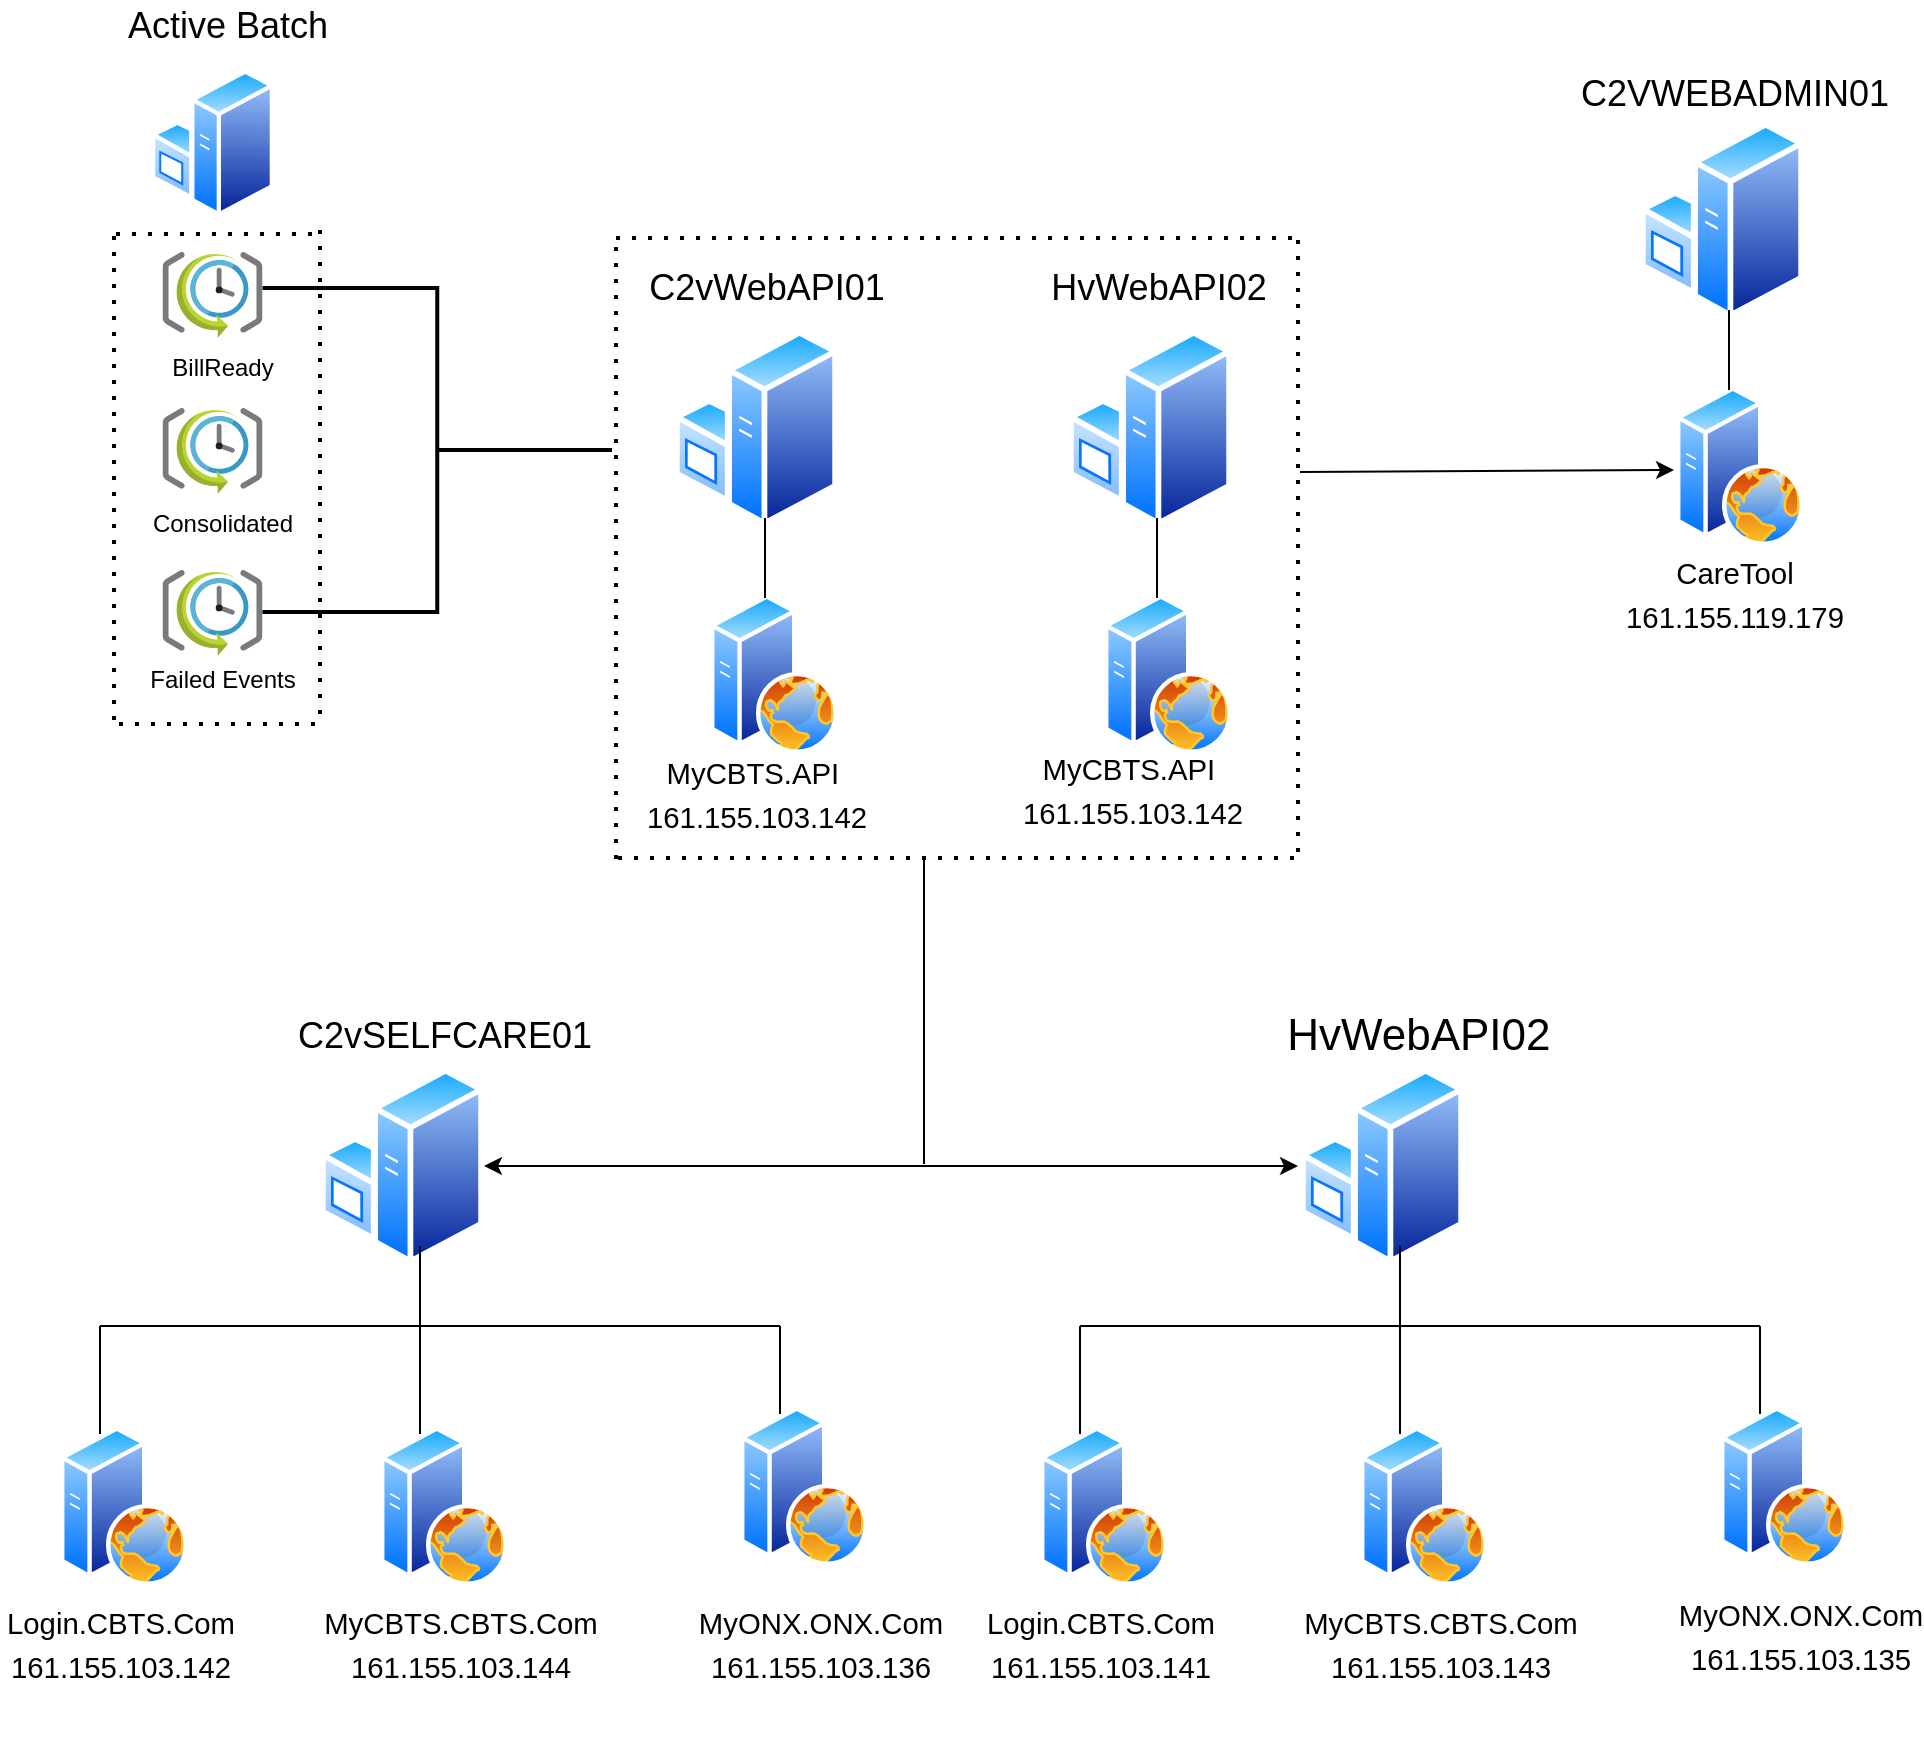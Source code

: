 <mxfile version="13.6.4" type="github">
  <diagram id="UaBOg7NRYQEvOSAlGZFX" name="Page-1">
    <mxGraphModel dx="1038" dy="1380" grid="0" gridSize="10" guides="1" tooltips="1" connect="1" arrows="1" fold="1" page="0" pageScale="1" pageWidth="850" pageHeight="1100" math="0" shadow="0">
      <root>
        <mxCell id="0" />
        <mxCell id="1" parent="0" />
        <mxCell id="CKnKhqa90vAhy_oCb2sV-1" value="" style="aspect=fixed;perimeter=ellipsePerimeter;html=1;align=center;shadow=0;dashed=0;spacingTop=3;image;image=img/lib/active_directory/windows_server.svg;" parent="1" vertex="1">
          <mxGeometry x="170" y="120" width="82" height="100" as="geometry" />
        </mxCell>
        <mxCell id="CKnKhqa90vAhy_oCb2sV-2" value="C2vSELFCARE01" style="text;html=1;align=center;verticalAlign=middle;resizable=0;points=[];autosize=1;fontSize=18;" parent="1" vertex="1">
          <mxGeometry x="152" y="90" width="160" height="30" as="geometry" />
        </mxCell>
        <mxCell id="CKnKhqa90vAhy_oCb2sV-3" value="" style="aspect=fixed;perimeter=ellipsePerimeter;html=1;align=center;shadow=0;dashed=0;spacingTop=3;image;image=img/lib/active_directory/web_server.svg;fontSize=18;" parent="1" vertex="1">
          <mxGeometry x="40" y="300" width="64" height="80" as="geometry" />
        </mxCell>
        <mxCell id="CKnKhqa90vAhy_oCb2sV-5" value="" style="aspect=fixed;perimeter=ellipsePerimeter;html=1;align=center;shadow=0;dashed=0;spacingTop=3;image;image=img/lib/active_directory/web_server.svg;fontSize=18;" parent="1" vertex="1">
          <mxGeometry x="200" y="300" width="64" height="80" as="geometry" />
        </mxCell>
        <mxCell id="CKnKhqa90vAhy_oCb2sV-6" value="" style="aspect=fixed;perimeter=ellipsePerimeter;html=1;align=center;shadow=0;dashed=0;spacingTop=3;image;image=img/lib/active_directory/web_server.svg;fontSize=18;" parent="1" vertex="1">
          <mxGeometry x="380" y="290" width="64" height="80" as="geometry" />
        </mxCell>
        <mxCell id="CKnKhqa90vAhy_oCb2sV-7" value="" style="endArrow=none;html=1;fontSize=18;" parent="1" edge="1">
          <mxGeometry width="50" height="50" relative="1" as="geometry">
            <mxPoint x="220" y="250" as="sourcePoint" />
            <mxPoint x="220" y="210" as="targetPoint" />
          </mxGeometry>
        </mxCell>
        <mxCell id="CKnKhqa90vAhy_oCb2sV-8" value="" style="endArrow=none;html=1;fontSize=18;labelBackgroundColor=#ffffff;" parent="1" edge="1">
          <mxGeometry width="50" height="50" relative="1" as="geometry">
            <mxPoint x="60" y="250" as="sourcePoint" />
            <mxPoint x="400" y="250" as="targetPoint" />
          </mxGeometry>
        </mxCell>
        <mxCell id="CKnKhqa90vAhy_oCb2sV-9" value="" style="endArrow=none;html=1;fontSize=18;" parent="1" edge="1">
          <mxGeometry width="50" height="50" relative="1" as="geometry">
            <mxPoint x="60" y="304" as="sourcePoint" />
            <mxPoint x="60" y="250" as="targetPoint" />
          </mxGeometry>
        </mxCell>
        <mxCell id="CKnKhqa90vAhy_oCb2sV-10" value="" style="endArrow=none;html=1;fontSize=18;" parent="1" edge="1">
          <mxGeometry width="50" height="50" relative="1" as="geometry">
            <mxPoint x="220" y="304" as="sourcePoint" />
            <mxPoint x="220" y="250" as="targetPoint" />
          </mxGeometry>
        </mxCell>
        <mxCell id="CKnKhqa90vAhy_oCb2sV-11" value="" style="endArrow=none;html=1;fontSize=18;jumpSize=5;startSize=6;" parent="1" edge="1">
          <mxGeometry width="50" height="50" relative="1" as="geometry">
            <mxPoint x="400" y="294" as="sourcePoint" />
            <mxPoint x="400" y="250" as="targetPoint" />
          </mxGeometry>
        </mxCell>
        <mxCell id="CKnKhqa90vAhy_oCb2sV-12" value="&lt;font face=&quot;calibri, sans-serif&quot;&gt;&lt;span style=&quot;font-size: 14.667px&quot;&gt;Login.CBTS.Com &lt;br&gt;&lt;/span&gt;&lt;/font&gt;&lt;span style=&quot;font-size: 11pt ; font-family: &amp;#34;calibri&amp;#34; , sans-serif&quot;&gt;161.155.103.142&lt;/span&gt;&lt;font face=&quot;calibri, sans-serif&quot;&gt;&lt;span style=&quot;font-size: 14.667px&quot;&gt;&lt;br&gt;&lt;br&gt;&lt;/span&gt;&lt;/font&gt;" style="text;html=1;align=center;verticalAlign=middle;resizable=0;points=[];autosize=1;fontSize=18;" parent="1" vertex="1">
          <mxGeometry x="10" y="380" width="120" height="80" as="geometry" />
        </mxCell>
        <mxCell id="CKnKhqa90vAhy_oCb2sV-13" value="&lt;font face=&quot;calibri, sans-serif&quot;&gt;&lt;span style=&quot;font-size: 14.667px&quot;&gt;MyCBTS.CBTS.Com &lt;br&gt;&lt;/span&gt;&lt;/font&gt;&lt;span style=&quot;font-size: 11pt ; font-family: &amp;#34;calibri&amp;#34; , sans-serif&quot;&gt;161.155.103.144&lt;/span&gt;&lt;font face=&quot;calibri, sans-serif&quot;&gt;&lt;span style=&quot;font-size: 14.667px&quot;&gt;&lt;br&gt;&lt;br&gt;&lt;/span&gt;&lt;/font&gt;" style="text;html=1;align=center;verticalAlign=middle;resizable=0;points=[];autosize=1;fontSize=18;" parent="1" vertex="1">
          <mxGeometry x="175" y="380" width="130" height="80" as="geometry" />
        </mxCell>
        <mxCell id="CKnKhqa90vAhy_oCb2sV-14" value="&lt;font face=&quot;calibri, sans-serif&quot;&gt;&lt;span style=&quot;font-size: 14.667px&quot;&gt;MyONX.ONX.Com &lt;br&gt;&lt;/span&gt;&lt;/font&gt;&lt;span style=&quot;font-size: 11pt ; font-family: &amp;#34;calibri&amp;#34; , sans-serif&quot;&gt;161.155.103.136&lt;/span&gt;&lt;font face=&quot;calibri, sans-serif&quot;&gt;&lt;span style=&quot;font-size: 14.667px&quot;&gt;&lt;br&gt;&lt;br&gt;&lt;/span&gt;&lt;/font&gt;" style="text;html=1;align=center;verticalAlign=middle;resizable=0;points=[];autosize=1;fontSize=18;" parent="1" vertex="1">
          <mxGeometry x="360" y="380" width="120" height="80" as="geometry" />
        </mxCell>
        <mxCell id="CKnKhqa90vAhy_oCb2sV-16" value="" style="aspect=fixed;perimeter=ellipsePerimeter;html=1;align=center;shadow=0;dashed=0;spacingTop=3;image;image=img/lib/active_directory/windows_server.svg;" parent="1" vertex="1">
          <mxGeometry x="660" y="120" width="82" height="100" as="geometry" />
        </mxCell>
        <mxCell id="CKnKhqa90vAhy_oCb2sV-17" value="&lt;span style=&quot;font-size: 22px; font-family: calibri, sans-serif;&quot;&gt;HvWebAPI02&amp;nbsp;&lt;/span&gt;" style="text;html=1;align=center;verticalAlign=middle;resizable=0;points=[];autosize=1;fontSize=22;" parent="1" vertex="1">
          <mxGeometry x="652" y="90" width="140" height="30" as="geometry" />
        </mxCell>
        <mxCell id="CKnKhqa90vAhy_oCb2sV-18" value="" style="aspect=fixed;perimeter=ellipsePerimeter;html=1;align=center;shadow=0;dashed=0;spacingTop=3;image;image=img/lib/active_directory/web_server.svg;fontSize=18;" parent="1" vertex="1">
          <mxGeometry x="530" y="300" width="64" height="80" as="geometry" />
        </mxCell>
        <mxCell id="CKnKhqa90vAhy_oCb2sV-19" value="" style="aspect=fixed;perimeter=ellipsePerimeter;html=1;align=center;shadow=0;dashed=0;spacingTop=3;image;image=img/lib/active_directory/web_server.svg;fontSize=18;" parent="1" vertex="1">
          <mxGeometry x="690" y="300" width="64" height="80" as="geometry" />
        </mxCell>
        <mxCell id="CKnKhqa90vAhy_oCb2sV-20" value="" style="aspect=fixed;perimeter=ellipsePerimeter;html=1;align=center;shadow=0;dashed=0;spacingTop=3;image;image=img/lib/active_directory/web_server.svg;fontSize=18;" parent="1" vertex="1">
          <mxGeometry x="870" y="290" width="64" height="80" as="geometry" />
        </mxCell>
        <mxCell id="CKnKhqa90vAhy_oCb2sV-21" value="" style="endArrow=none;html=1;fontSize=18;" parent="1" edge="1">
          <mxGeometry width="50" height="50" relative="1" as="geometry">
            <mxPoint x="710" y="250" as="sourcePoint" />
            <mxPoint x="710" y="210" as="targetPoint" />
          </mxGeometry>
        </mxCell>
        <mxCell id="CKnKhqa90vAhy_oCb2sV-22" value="" style="endArrow=none;html=1;fontSize=18;labelBackgroundColor=#ffffff;" parent="1" edge="1">
          <mxGeometry width="50" height="50" relative="1" as="geometry">
            <mxPoint x="550" y="250" as="sourcePoint" />
            <mxPoint x="890" y="250" as="targetPoint" />
          </mxGeometry>
        </mxCell>
        <mxCell id="CKnKhqa90vAhy_oCb2sV-23" value="" style="endArrow=none;html=1;fontSize=18;" parent="1" edge="1">
          <mxGeometry width="50" height="50" relative="1" as="geometry">
            <mxPoint x="550" y="304" as="sourcePoint" />
            <mxPoint x="550" y="250" as="targetPoint" />
          </mxGeometry>
        </mxCell>
        <mxCell id="CKnKhqa90vAhy_oCb2sV-24" value="" style="endArrow=none;html=1;fontSize=18;" parent="1" edge="1">
          <mxGeometry width="50" height="50" relative="1" as="geometry">
            <mxPoint x="710" y="304" as="sourcePoint" />
            <mxPoint x="710" y="250" as="targetPoint" />
          </mxGeometry>
        </mxCell>
        <mxCell id="CKnKhqa90vAhy_oCb2sV-25" value="" style="endArrow=none;html=1;fontSize=18;jumpSize=5;startSize=6;" parent="1" edge="1">
          <mxGeometry width="50" height="50" relative="1" as="geometry">
            <mxPoint x="890" y="294" as="sourcePoint" />
            <mxPoint x="890" y="250" as="targetPoint" />
          </mxGeometry>
        </mxCell>
        <mxCell id="CKnKhqa90vAhy_oCb2sV-26" value="&lt;font face=&quot;calibri, sans-serif&quot;&gt;&lt;span style=&quot;font-size: 14.667px&quot;&gt;Login.CBTS.Com &lt;br&gt;&lt;/span&gt;&lt;/font&gt;&lt;span style=&quot;font-size: 11pt ; font-family: &amp;#34;calibri&amp;#34; , sans-serif&quot;&gt;161.155.103.141&lt;/span&gt;&lt;font face=&quot;calibri, sans-serif&quot;&gt;&lt;span style=&quot;font-size: 14.667px&quot;&gt;&lt;br&gt;&lt;br&gt;&lt;/span&gt;&lt;/font&gt;" style="text;html=1;align=center;verticalAlign=middle;resizable=0;points=[];autosize=1;fontSize=18;" parent="1" vertex="1">
          <mxGeometry x="500" y="380" width="120" height="80" as="geometry" />
        </mxCell>
        <mxCell id="CKnKhqa90vAhy_oCb2sV-27" value="&lt;font face=&quot;calibri, sans-serif&quot;&gt;&lt;span style=&quot;font-size: 14.667px&quot;&gt;MyCBTS.CBTS.Com &lt;br&gt;&lt;/span&gt;&lt;/font&gt;&lt;span style=&quot;font-size: 11pt ; font-family: &amp;#34;calibri&amp;#34; , sans-serif&quot;&gt;161.155.103.143&lt;/span&gt;&lt;font face=&quot;calibri, sans-serif&quot;&gt;&lt;span style=&quot;font-size: 14.667px&quot;&gt;&lt;br&gt;&lt;br&gt;&lt;/span&gt;&lt;/font&gt;" style="text;html=1;align=center;verticalAlign=middle;resizable=0;points=[];autosize=1;fontSize=18;" parent="1" vertex="1">
          <mxGeometry x="665" y="380" width="130" height="80" as="geometry" />
        </mxCell>
        <mxCell id="CKnKhqa90vAhy_oCb2sV-28" value="&lt;font face=&quot;calibri, sans-serif&quot;&gt;&lt;span style=&quot;font-size: 14.667px&quot;&gt;MyONX.ONX.Com &lt;br&gt;&lt;/span&gt;&lt;/font&gt;&lt;span style=&quot;font-size: 11pt ; font-family: &amp;#34;calibri&amp;#34; , sans-serif&quot;&gt;161.155.103.135&lt;/span&gt;&lt;font face=&quot;calibri, sans-serif&quot;&gt;&lt;span style=&quot;font-size: 14.667px&quot;&gt;&lt;br&gt;&lt;/span&gt;&lt;/font&gt;" style="text;html=1;align=center;verticalAlign=middle;resizable=0;points=[];autosize=1;fontSize=18;" parent="1" vertex="1">
          <mxGeometry x="850" y="380" width="120" height="50" as="geometry" />
        </mxCell>
        <mxCell id="252ZYm3yr4P4CK1c5qAn-1" value="" style="aspect=fixed;perimeter=ellipsePerimeter;html=1;align=center;shadow=0;dashed=0;spacingTop=3;image;image=img/lib/active_directory/windows_server.svg;" vertex="1" parent="1">
          <mxGeometry x="347" y="-249" width="82" height="100" as="geometry" />
        </mxCell>
        <mxCell id="252ZYm3yr4P4CK1c5qAn-2" value="C2vWebAPI01" style="text;html=1;align=center;verticalAlign=middle;resizable=0;points=[];autosize=1;fontSize=18;" vertex="1" parent="1">
          <mxGeometry x="329" y="-282" width="128" height="26" as="geometry" />
        </mxCell>
        <mxCell id="252ZYm3yr4P4CK1c5qAn-3" value="" style="aspect=fixed;perimeter=ellipsePerimeter;html=1;align=center;shadow=0;dashed=0;spacingTop=3;image;image=img/lib/active_directory/windows_server.svg;" vertex="1" parent="1">
          <mxGeometry x="544" y="-249" width="82" height="100" as="geometry" />
        </mxCell>
        <mxCell id="252ZYm3yr4P4CK1c5qAn-4" value="HvWebAPI02" style="text;html=1;align=center;verticalAlign=middle;resizable=0;points=[];autosize=1;fontSize=18;" vertex="1" parent="1">
          <mxGeometry x="530" y="-282" width="118" height="26" as="geometry" />
        </mxCell>
        <mxCell id="252ZYm3yr4P4CK1c5qAn-5" value="" style="aspect=fixed;perimeter=ellipsePerimeter;html=1;align=center;shadow=0;dashed=0;spacingTop=3;image;image=img/lib/active_directory/web_server.svg;fontSize=18;" vertex="1" parent="1">
          <mxGeometry x="365" y="-116" width="64" height="80" as="geometry" />
        </mxCell>
        <mxCell id="252ZYm3yr4P4CK1c5qAn-6" value="" style="aspect=fixed;perimeter=ellipsePerimeter;html=1;align=center;shadow=0;dashed=0;spacingTop=3;image;image=img/lib/active_directory/web_server.svg;fontSize=18;" vertex="1" parent="1">
          <mxGeometry x="562" y="-116" width="64" height="80" as="geometry" />
        </mxCell>
        <mxCell id="252ZYm3yr4P4CK1c5qAn-7" value="" style="endArrow=none;html=1;fontSize=18;" edge="1" parent="1">
          <mxGeometry width="50" height="50" relative="1" as="geometry">
            <mxPoint x="392.5" y="-114" as="sourcePoint" />
            <mxPoint x="392.5" y="-154" as="targetPoint" />
          </mxGeometry>
        </mxCell>
        <mxCell id="252ZYm3yr4P4CK1c5qAn-9" value="" style="endArrow=none;html=1;fontSize=18;" edge="1" parent="1">
          <mxGeometry width="50" height="50" relative="1" as="geometry">
            <mxPoint x="588.5" y="-114" as="sourcePoint" />
            <mxPoint x="588.5" y="-154" as="targetPoint" />
          </mxGeometry>
        </mxCell>
        <mxCell id="252ZYm3yr4P4CK1c5qAn-10" value="" style="endArrow=none;dashed=1;html=1;dashPattern=1 3;strokeWidth=2;labelBackgroundColor=#ffffff;fontSize=22;" edge="1" parent="1">
          <mxGeometry width="50" height="50" relative="1" as="geometry">
            <mxPoint x="318" y="-294" as="sourcePoint" />
            <mxPoint x="659" y="-294" as="targetPoint" />
          </mxGeometry>
        </mxCell>
        <mxCell id="252ZYm3yr4P4CK1c5qAn-11" value="" style="endArrow=none;dashed=1;html=1;dashPattern=1 3;strokeWidth=2;labelBackgroundColor=#ffffff;fontSize=22;" edge="1" parent="1">
          <mxGeometry width="50" height="50" relative="1" as="geometry">
            <mxPoint x="319" y="16" as="sourcePoint" />
            <mxPoint x="660" y="16" as="targetPoint" />
          </mxGeometry>
        </mxCell>
        <mxCell id="252ZYm3yr4P4CK1c5qAn-13" value="" style="endArrow=none;dashed=1;html=1;dashPattern=1 3;strokeWidth=2;labelBackgroundColor=#ffffff;fontSize=22;" edge="1" parent="1">
          <mxGeometry width="50" height="50" relative="1" as="geometry">
            <mxPoint x="318" y="-289.5" as="sourcePoint" />
            <mxPoint x="318" y="17" as="targetPoint" />
          </mxGeometry>
        </mxCell>
        <mxCell id="252ZYm3yr4P4CK1c5qAn-14" value="" style="endArrow=none;dashed=1;html=1;dashPattern=1 3;strokeWidth=2;labelBackgroundColor=#ffffff;fontSize=22;" edge="1" parent="1">
          <mxGeometry width="50" height="50" relative="1" as="geometry">
            <mxPoint x="659" y="-293" as="sourcePoint" />
            <mxPoint x="659" y="19" as="targetPoint" />
          </mxGeometry>
        </mxCell>
        <mxCell id="252ZYm3yr4P4CK1c5qAn-15" value="&lt;font face=&quot;calibri, sans-serif&quot;&gt;&lt;span style=&quot;font-size: 14.667px&quot;&gt;MyCBTS.API&amp;nbsp;&lt;br&gt;&lt;/span&gt;&lt;/font&gt;&lt;span style=&quot;font-size: 11pt ; font-family: &amp;#34;calibri&amp;#34; , sans-serif&quot;&gt;161.155.103.142&lt;/span&gt;&lt;font face=&quot;calibri, sans-serif&quot;&gt;&lt;span style=&quot;font-size: 14.667px&quot;&gt;&lt;br&gt;&lt;br&gt;&lt;/span&gt;&lt;/font&gt;" style="text;html=1;align=center;verticalAlign=middle;resizable=0;points=[];autosize=1;fontSize=18;" vertex="1" parent="1">
          <mxGeometry x="333" y="-42" width="110" height="74" as="geometry" />
        </mxCell>
        <mxCell id="252ZYm3yr4P4CK1c5qAn-16" value="&lt;span style=&quot;font-family: &amp;#34;calibri&amp;#34; , sans-serif ; font-size: 14.667px&quot;&gt;MyCBTS.API&lt;/span&gt;&lt;font face=&quot;calibri, sans-serif&quot;&gt;&lt;span style=&quot;font-size: 14.667px&quot;&gt;&amp;nbsp;&lt;br&gt;&lt;/span&gt;&lt;/font&gt;&lt;span style=&quot;font-size: 11pt ; font-family: &amp;#34;calibri&amp;#34; , sans-serif&quot;&gt;161.155.103.142&lt;/span&gt;&lt;font face=&quot;calibri, sans-serif&quot;&gt;&lt;span style=&quot;font-size: 14.667px&quot;&gt;&lt;br&gt;&lt;br&gt;&lt;/span&gt;&lt;/font&gt;" style="text;html=1;align=center;verticalAlign=middle;resizable=0;points=[];autosize=1;fontSize=18;" vertex="1" parent="1">
          <mxGeometry x="521" y="-44" width="110" height="74" as="geometry" />
        </mxCell>
        <mxCell id="252ZYm3yr4P4CK1c5qAn-17" value="" style="endArrow=none;html=1;labelBackgroundColor=#ffffff;fontSize=22;" edge="1" parent="1">
          <mxGeometry width="50" height="50" relative="1" as="geometry">
            <mxPoint x="472" y="169" as="sourcePoint" />
            <mxPoint x="472" y="17" as="targetPoint" />
          </mxGeometry>
        </mxCell>
        <mxCell id="252ZYm3yr4P4CK1c5qAn-20" value="" style="endArrow=classic;startArrow=classic;html=1;labelBackgroundColor=#ffffff;fontSize=22;exitX=1;exitY=0.5;exitDx=0;exitDy=0;" edge="1" parent="1" source="CKnKhqa90vAhy_oCb2sV-1">
          <mxGeometry width="50" height="50" relative="1" as="geometry">
            <mxPoint x="276" y="169.5" as="sourcePoint" />
            <mxPoint x="659" y="170" as="targetPoint" />
          </mxGeometry>
        </mxCell>
        <mxCell id="252ZYm3yr4P4CK1c5qAn-21" value="" style="endArrow=classic;html=1;labelBackgroundColor=#ffffff;fontSize=22;" edge="1" parent="1">
          <mxGeometry width="50" height="50" relative="1" as="geometry">
            <mxPoint x="660" y="-177" as="sourcePoint" />
            <mxPoint x="847" y="-178" as="targetPoint" />
          </mxGeometry>
        </mxCell>
        <mxCell id="252ZYm3yr4P4CK1c5qAn-22" value="" style="aspect=fixed;perimeter=ellipsePerimeter;html=1;align=center;shadow=0;dashed=0;spacingTop=3;image;image=img/lib/active_directory/windows_server.svg;" vertex="1" parent="1">
          <mxGeometry x="830" y="-353" width="82" height="100" as="geometry" />
        </mxCell>
        <mxCell id="252ZYm3yr4P4CK1c5qAn-23" value="C2VWEBADMIN01" style="text;html=1;align=center;verticalAlign=middle;resizable=0;points=[];autosize=1;fontSize=18;" vertex="1" parent="1">
          <mxGeometry x="795" y="-379" width="164" height="26" as="geometry" />
        </mxCell>
        <mxCell id="252ZYm3yr4P4CK1c5qAn-24" value="" style="aspect=fixed;perimeter=ellipsePerimeter;html=1;align=center;shadow=0;dashed=0;spacingTop=3;image;image=img/lib/active_directory/web_server.svg;fontSize=18;" vertex="1" parent="1">
          <mxGeometry x="848" y="-220" width="64" height="80" as="geometry" />
        </mxCell>
        <mxCell id="252ZYm3yr4P4CK1c5qAn-25" value="" style="endArrow=none;html=1;fontSize=18;" edge="1" parent="1">
          <mxGeometry width="50" height="50" relative="1" as="geometry">
            <mxPoint x="874.5" y="-218" as="sourcePoint" />
            <mxPoint x="874.5" y="-258" as="targetPoint" />
          </mxGeometry>
        </mxCell>
        <mxCell id="252ZYm3yr4P4CK1c5qAn-26" value="&lt;span style=&quot;font-size: 11pt ; font-family: &amp;#34;calibri&amp;#34; , sans-serif&quot;&gt;CareTool&lt;br&gt;161.155.119.179&lt;/span&gt;&lt;font face=&quot;calibri, sans-serif&quot;&gt;&lt;span style=&quot;font-size: 14.667px&quot;&gt;&lt;br&gt;&lt;br&gt;&lt;/span&gt;&lt;/font&gt;" style="text;html=1;align=center;verticalAlign=middle;resizable=0;points=[];autosize=1;fontSize=18;" vertex="1" parent="1">
          <mxGeometry x="822" y="-142" width="110" height="74" as="geometry" />
        </mxCell>
        <mxCell id="252ZYm3yr4P4CK1c5qAn-27" value="" style="aspect=fixed;html=1;points=[];align=center;image;fontSize=12;image=img/lib/mscae/SchedulerJobCollection.svg;" vertex="1" parent="1">
          <mxGeometry x="91.25" y="-287" width="50" height="43" as="geometry" />
        </mxCell>
        <mxCell id="252ZYm3yr4P4CK1c5qAn-28" value="" style="aspect=fixed;perimeter=ellipsePerimeter;html=1;align=center;shadow=0;dashed=0;spacingTop=3;image;image=img/lib/active_directory/windows_server.svg;" vertex="1" parent="1">
          <mxGeometry x="85.5" y="-379" width="61.5" height="75" as="geometry" />
        </mxCell>
        <mxCell id="252ZYm3yr4P4CK1c5qAn-29" value="Active Batch&amp;nbsp;" style="text;html=1;align=center;verticalAlign=middle;resizable=0;points=[];autosize=1;fontSize=18;" vertex="1" parent="1">
          <mxGeometry x="68" y="-413" width="115" height="26" as="geometry" />
        </mxCell>
        <mxCell id="252ZYm3yr4P4CK1c5qAn-30" value="" style="aspect=fixed;html=1;points=[];align=center;image;fontSize=12;image=img/lib/mscae/SchedulerJobCollection.svg;" vertex="1" parent="1">
          <mxGeometry x="91.25" y="-128" width="50" height="43" as="geometry" />
        </mxCell>
        <mxCell id="252ZYm3yr4P4CK1c5qAn-31" value="" style="aspect=fixed;html=1;points=[];align=center;image;fontSize=12;image=img/lib/mscae/SchedulerJobCollection.svg;" vertex="1" parent="1">
          <mxGeometry x="91.25" y="-209" width="50" height="43" as="geometry" />
        </mxCell>
        <mxCell id="252ZYm3yr4P4CK1c5qAn-33" value="&lt;font style=&quot;font-size: 12px&quot;&gt;BillReady&lt;/font&gt;" style="text;html=1;align=center;verticalAlign=middle;resizable=0;points=[];autosize=1;fontSize=22;" vertex="1" parent="1">
          <mxGeometry x="90.5" y="-249" width="60" height="33" as="geometry" />
        </mxCell>
        <mxCell id="252ZYm3yr4P4CK1c5qAn-34" value="&lt;font style=&quot;font-size: 12px&quot;&gt;Consolidated&lt;/font&gt;" style="text;html=1;align=center;verticalAlign=middle;resizable=0;points=[];autosize=1;fontSize=22;" vertex="1" parent="1">
          <mxGeometry x="80.5" y="-171" width="80" height="33" as="geometry" />
        </mxCell>
        <mxCell id="252ZYm3yr4P4CK1c5qAn-35" value="&lt;font style=&quot;font-size: 12px&quot;&gt;Failed Events&lt;/font&gt;" style="text;html=1;align=center;verticalAlign=middle;resizable=0;points=[];autosize=1;fontSize=22;" vertex="1" parent="1">
          <mxGeometry x="79" y="-92.5" width="83" height="33" as="geometry" />
        </mxCell>
        <mxCell id="252ZYm3yr4P4CK1c5qAn-36" value="" style="strokeWidth=2;html=1;shape=mxgraph.flowchart.annotation_2;align=left;labelPosition=right;pointerEvents=1;fontSize=22;direction=west;" vertex="1" parent="1">
          <mxGeometry x="141.25" y="-269" width="174.75" height="162" as="geometry" />
        </mxCell>
        <mxCell id="252ZYm3yr4P4CK1c5qAn-40" value="" style="endArrow=none;dashed=1;html=1;dashPattern=1 3;strokeWidth=2;labelBackgroundColor=#ffffff;fontSize=22;" edge="1" parent="1">
          <mxGeometry width="50" height="50" relative="1" as="geometry">
            <mxPoint x="67" y="-295" as="sourcePoint" />
            <mxPoint x="67" y="-52" as="targetPoint" />
          </mxGeometry>
        </mxCell>
        <mxCell id="252ZYm3yr4P4CK1c5qAn-41" value="" style="endArrow=none;dashed=1;html=1;dashPattern=1 3;strokeWidth=2;labelBackgroundColor=#ffffff;fontSize=22;" edge="1" parent="1">
          <mxGeometry width="50" height="50" relative="1" as="geometry">
            <mxPoint x="170" y="-298" as="sourcePoint" />
            <mxPoint x="170" y="-55" as="targetPoint" />
          </mxGeometry>
        </mxCell>
        <mxCell id="252ZYm3yr4P4CK1c5qAn-42" value="" style="endArrow=none;dashed=1;html=1;dashPattern=1 3;strokeWidth=2;labelBackgroundColor=#ffffff;fontSize=22;" edge="1" parent="1">
          <mxGeometry width="50" height="50" relative="1" as="geometry">
            <mxPoint x="69.5" y="-51" as="sourcePoint" />
            <mxPoint x="169" y="-51" as="targetPoint" />
          </mxGeometry>
        </mxCell>
        <mxCell id="252ZYm3yr4P4CK1c5qAn-43" value="" style="endArrow=none;dashed=1;html=1;dashPattern=1 3;strokeWidth=2;labelBackgroundColor=#ffffff;fontSize=22;" edge="1" parent="1">
          <mxGeometry width="50" height="50" relative="1" as="geometry">
            <mxPoint x="68" y="-296" as="sourcePoint" />
            <mxPoint x="167.5" y="-296" as="targetPoint" />
          </mxGeometry>
        </mxCell>
      </root>
    </mxGraphModel>
  </diagram>
</mxfile>
